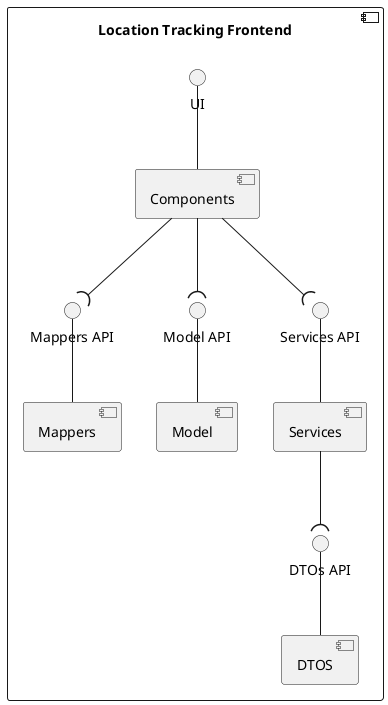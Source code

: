 @startuml logical-view-level3-location-tracking-frontend

skinparam Monochrome true

component "Location Tracking Frontend" {
    component "Components" as COMP
    component "DTOS" as DTO
    component "Mappers" as MAP
    component "Model" as MOD
    component "Services" as SERV

    interface "UI" as COMP_API
    interface "DTOs API" as DTO_API
    interface "Mappers API" as MAP_API
    interface "Model API" as MOD_API
    interface "Services API" as SERV_API

    COMP_API -- COMP
    DTO_API -- DTO
    MAP_API -- MAP
    MOD_API -- MOD
    SERV_API -- SERV

    SERV --( DTO_API

    COMP --( MOD_API
    COMP --( MAP_API
    COMP --( SERV_API
}

@enduml

